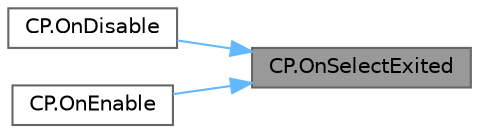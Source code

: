 digraph "CP.OnSelectExited"
{
 // LATEX_PDF_SIZE
  bgcolor="transparent";
  edge [fontname=Helvetica,fontsize=10,labelfontname=Helvetica,labelfontsize=10];
  node [fontname=Helvetica,fontsize=10,shape=box,height=0.2,width=0.4];
  rankdir="RL";
  Node1 [id="Node000001",label="CP.OnSelectExited",height=0.2,width=0.4,color="gray40", fillcolor="grey60", style="filled", fontcolor="black",tooltip="This method is called when an interactor exits the object and resets the isInteracting and interactor..."];
  Node1 -> Node2 [id="edge1_Node000001_Node000002",dir="back",color="steelblue1",style="solid",tooltip=" "];
  Node2 [id="Node000002",label="CP.OnDisable",height=0.2,width=0.4,color="grey40", fillcolor="white", style="filled",URL="$class_c_p.html#a90d04d70e2f57dce3a9928a0af818556",tooltip="This method is called when the object is disabled and removes event listeners for the selectEntered a..."];
  Node1 -> Node3 [id="edge2_Node000001_Node000003",dir="back",color="steelblue1",style="solid",tooltip=" "];
  Node3 [id="Node000003",label="CP.OnEnable",height=0.2,width=0.4,color="grey40", fillcolor="white", style="filled",URL="$class_c_p.html#ac1a2054e832a11bc3d93ce7e36d6c4ef",tooltip="This method is called when the object is enabled and adds event listeners for the selectEntered and s..."];
}
